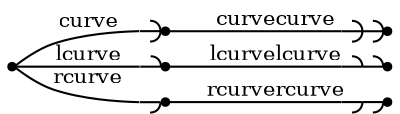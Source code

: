 digraph G
{
	graph[rankdir = "LR" nodesep = "0"]
	node[shape = "point" label = ""]
	edge[fontsize = "10"]
	_curve -> curve[arrowhead = "curve" label = "curve"]
	curve -> curvecurve[arrowhead = "curvecurve" label = "curvecurve"]
	_curve -> lcurve[arrowhead = "lcurve" label = "lcurve"]
	lcurve -> lcurvelcurve[arrowhead = "lcurvelcurve" label = "lcurvelcurve"]
	_curve -> rcurve[arrowhead = "rcurve" label = "rcurve"]
	rcurve -> rcurvercurve[arrowhead = "rcurvercurve" label = "rcurvercurve"]

}
